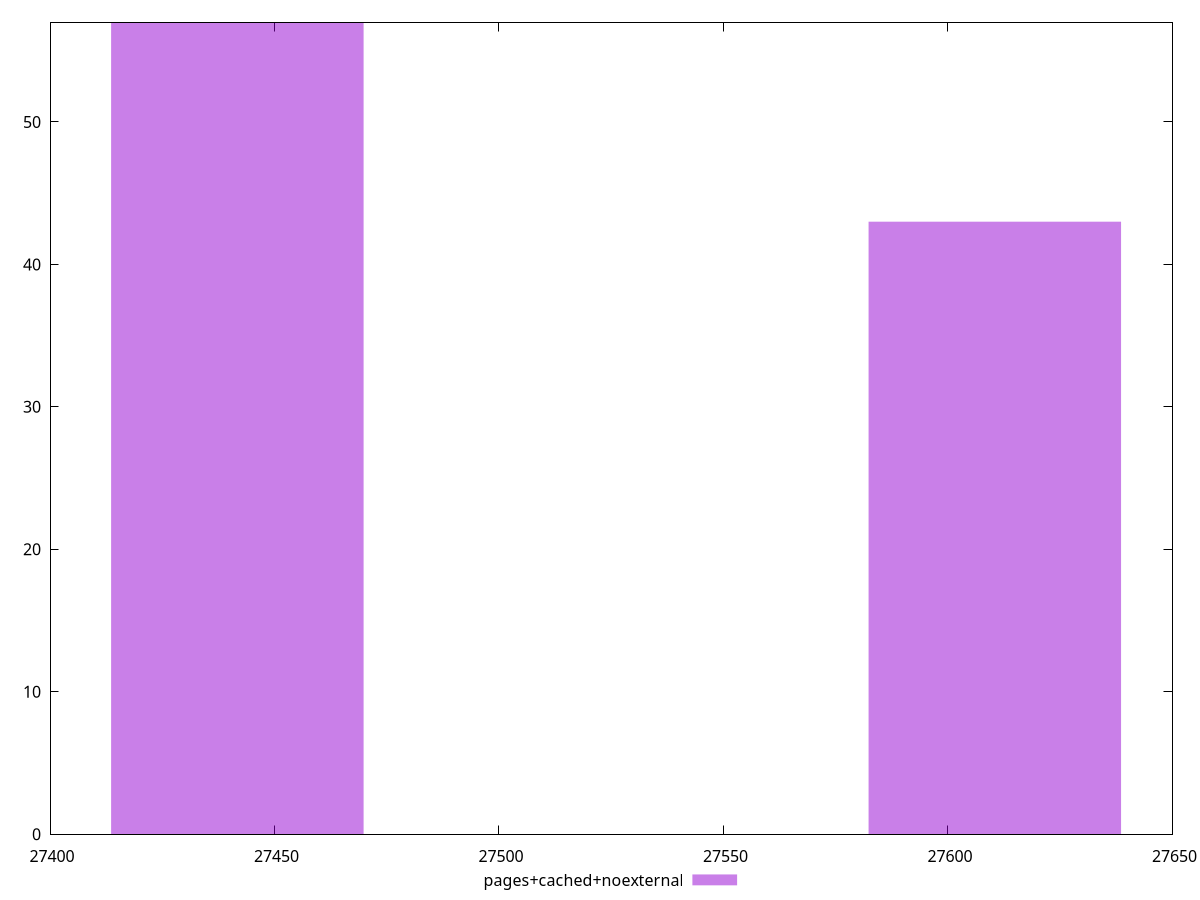 $_pagesCachedNoexternal <<EOF
27610.426866142323 43
27441.72772032068 57
EOF
set key outside below
set terminal pngcairo
set output "report_00006_2020-11-02T20-21-41.718Z/uses-webp-images/pages+cached+noexternal//raw_hist.png"
set yrange [0:57]
set boxwidth 56.233048607214506
set style fill transparent solid 0.5 noborder
plot $_pagesCachedNoexternal title "pages+cached+noexternal" with boxes ,